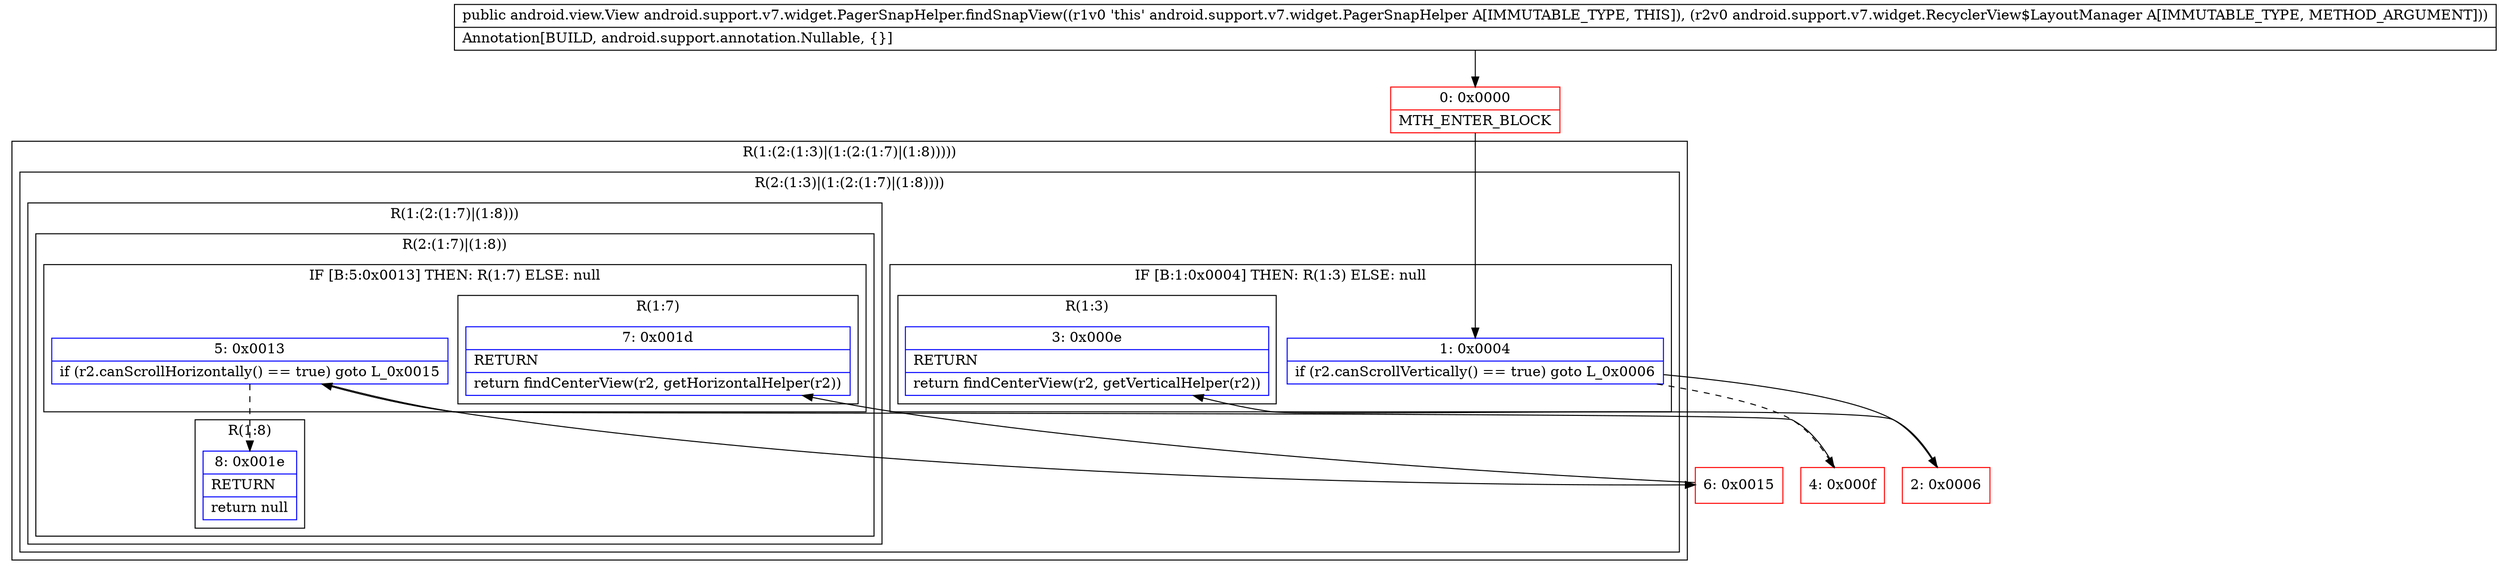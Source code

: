 digraph "CFG forandroid.support.v7.widget.PagerSnapHelper.findSnapView(Landroid\/support\/v7\/widget\/RecyclerView$LayoutManager;)Landroid\/view\/View;" {
subgraph cluster_Region_746173696 {
label = "R(1:(2:(1:3)|(1:(2:(1:7)|(1:8)))))";
node [shape=record,color=blue];
subgraph cluster_Region_1614211926 {
label = "R(2:(1:3)|(1:(2:(1:7)|(1:8))))";
node [shape=record,color=blue];
subgraph cluster_IfRegion_1253568465 {
label = "IF [B:1:0x0004] THEN: R(1:3) ELSE: null";
node [shape=record,color=blue];
Node_1 [shape=record,label="{1\:\ 0x0004|if (r2.canScrollVertically() == true) goto L_0x0006\l}"];
subgraph cluster_Region_882360754 {
label = "R(1:3)";
node [shape=record,color=blue];
Node_3 [shape=record,label="{3\:\ 0x000e|RETURN\l|return findCenterView(r2, getVerticalHelper(r2))\l}"];
}
}
subgraph cluster_Region_1437049749 {
label = "R(1:(2:(1:7)|(1:8)))";
node [shape=record,color=blue];
subgraph cluster_Region_43814444 {
label = "R(2:(1:7)|(1:8))";
node [shape=record,color=blue];
subgraph cluster_IfRegion_1998598345 {
label = "IF [B:5:0x0013] THEN: R(1:7) ELSE: null";
node [shape=record,color=blue];
Node_5 [shape=record,label="{5\:\ 0x0013|if (r2.canScrollHorizontally() == true) goto L_0x0015\l}"];
subgraph cluster_Region_2100356558 {
label = "R(1:7)";
node [shape=record,color=blue];
Node_7 [shape=record,label="{7\:\ 0x001d|RETURN\l|return findCenterView(r2, getHorizontalHelper(r2))\l}"];
}
}
subgraph cluster_Region_358832886 {
label = "R(1:8)";
node [shape=record,color=blue];
Node_8 [shape=record,label="{8\:\ 0x001e|RETURN\l|return null\l}"];
}
}
}
}
}
Node_0 [shape=record,color=red,label="{0\:\ 0x0000|MTH_ENTER_BLOCK\l}"];
Node_2 [shape=record,color=red,label="{2\:\ 0x0006}"];
Node_4 [shape=record,color=red,label="{4\:\ 0x000f}"];
Node_6 [shape=record,color=red,label="{6\:\ 0x0015}"];
MethodNode[shape=record,label="{public android.view.View android.support.v7.widget.PagerSnapHelper.findSnapView((r1v0 'this' android.support.v7.widget.PagerSnapHelper A[IMMUTABLE_TYPE, THIS]), (r2v0 android.support.v7.widget.RecyclerView$LayoutManager A[IMMUTABLE_TYPE, METHOD_ARGUMENT]))  | Annotation[BUILD, android.support.annotation.Nullable, \{\}]\l}"];
MethodNode -> Node_0;
Node_1 -> Node_2;
Node_1 -> Node_4[style=dashed];
Node_5 -> Node_6;
Node_5 -> Node_8[style=dashed];
Node_0 -> Node_1;
Node_2 -> Node_3;
Node_4 -> Node_5;
Node_6 -> Node_7;
}

